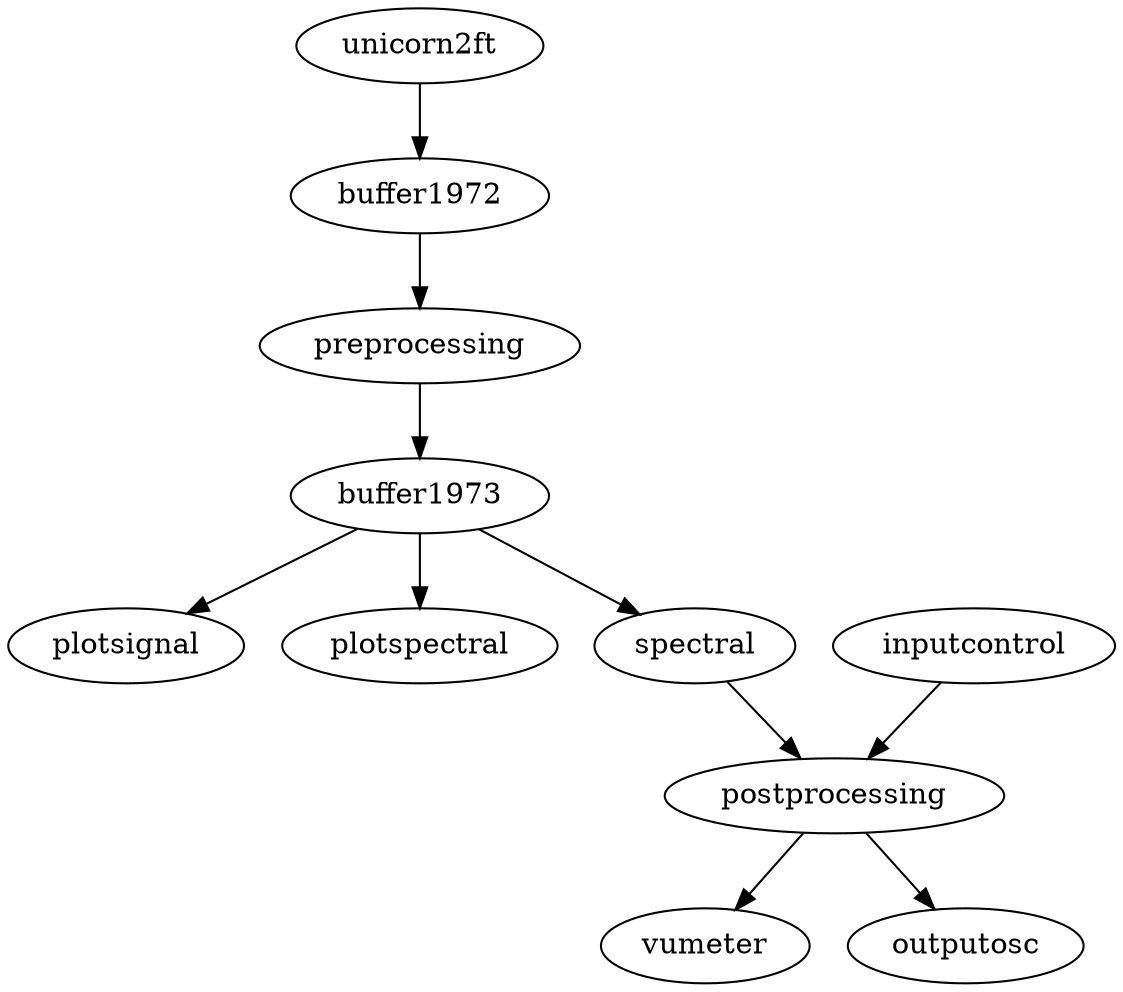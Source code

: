 # To convert this into a bitmap representation, do this
#   dot -Tpng -o patch.png patch.dot
#
digraph {
  unicorn2ft -> buffer1972 -> preprocessing -> buffer1973;

  buffer1973 -> plotsignal;
  buffer1973 -> plotspectral;
  buffer1973 -> spectral;

  spectral -> postprocessing;
  
  inputcontrol -> postprocessing;

  postprocessing -> vumeter;
  postprocessing -> outputosc;
}

